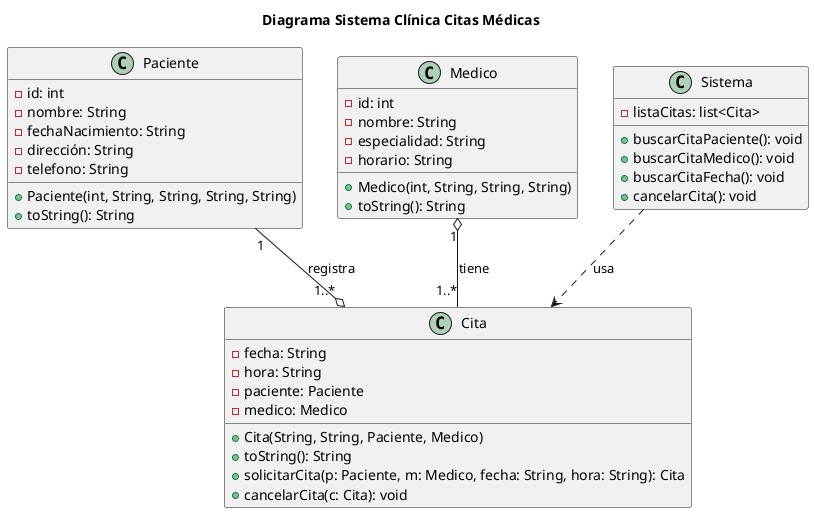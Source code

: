 @startuml Ej3
title Diagrama Sistema Clínica Citas Médicas

class Paciente{
    -id: int
    -nombre: String
    -fechaNacimiento: String
    -dirección: String
    -telefono: String
    +Paciente(int, String, String, String, String)
    +toString(): String
}

class Medico{
    -id: int
    -nombre: String
    -especialidad: String
    -horario: String
    +Medico(int, String, String, String)
    +toString(): String
}

class Cita{
    -fecha: String
    -hora: String
    -paciente: Paciente
    -medico: Medico
    +Cita(String, String, Paciente, Medico)
    +toString(): String
    +solicitarCita(p: Paciente, m: Medico, fecha: String, hora: String): Cita
    +cancelarCita(c: Cita): void
}


class Sistema{
    -listaCitas: list<Cita>
    +buscarCitaPaciente(): void
    +buscarCitaMedico(): void
    +buscarCitaFecha(): void
    +cancelarCita(): void
}

Sistema ..> Cita: usa
Paciente "1" --o "1..*" Cita: registra
Medico "1" o-- "1..*" Cita: tiene
@enduml